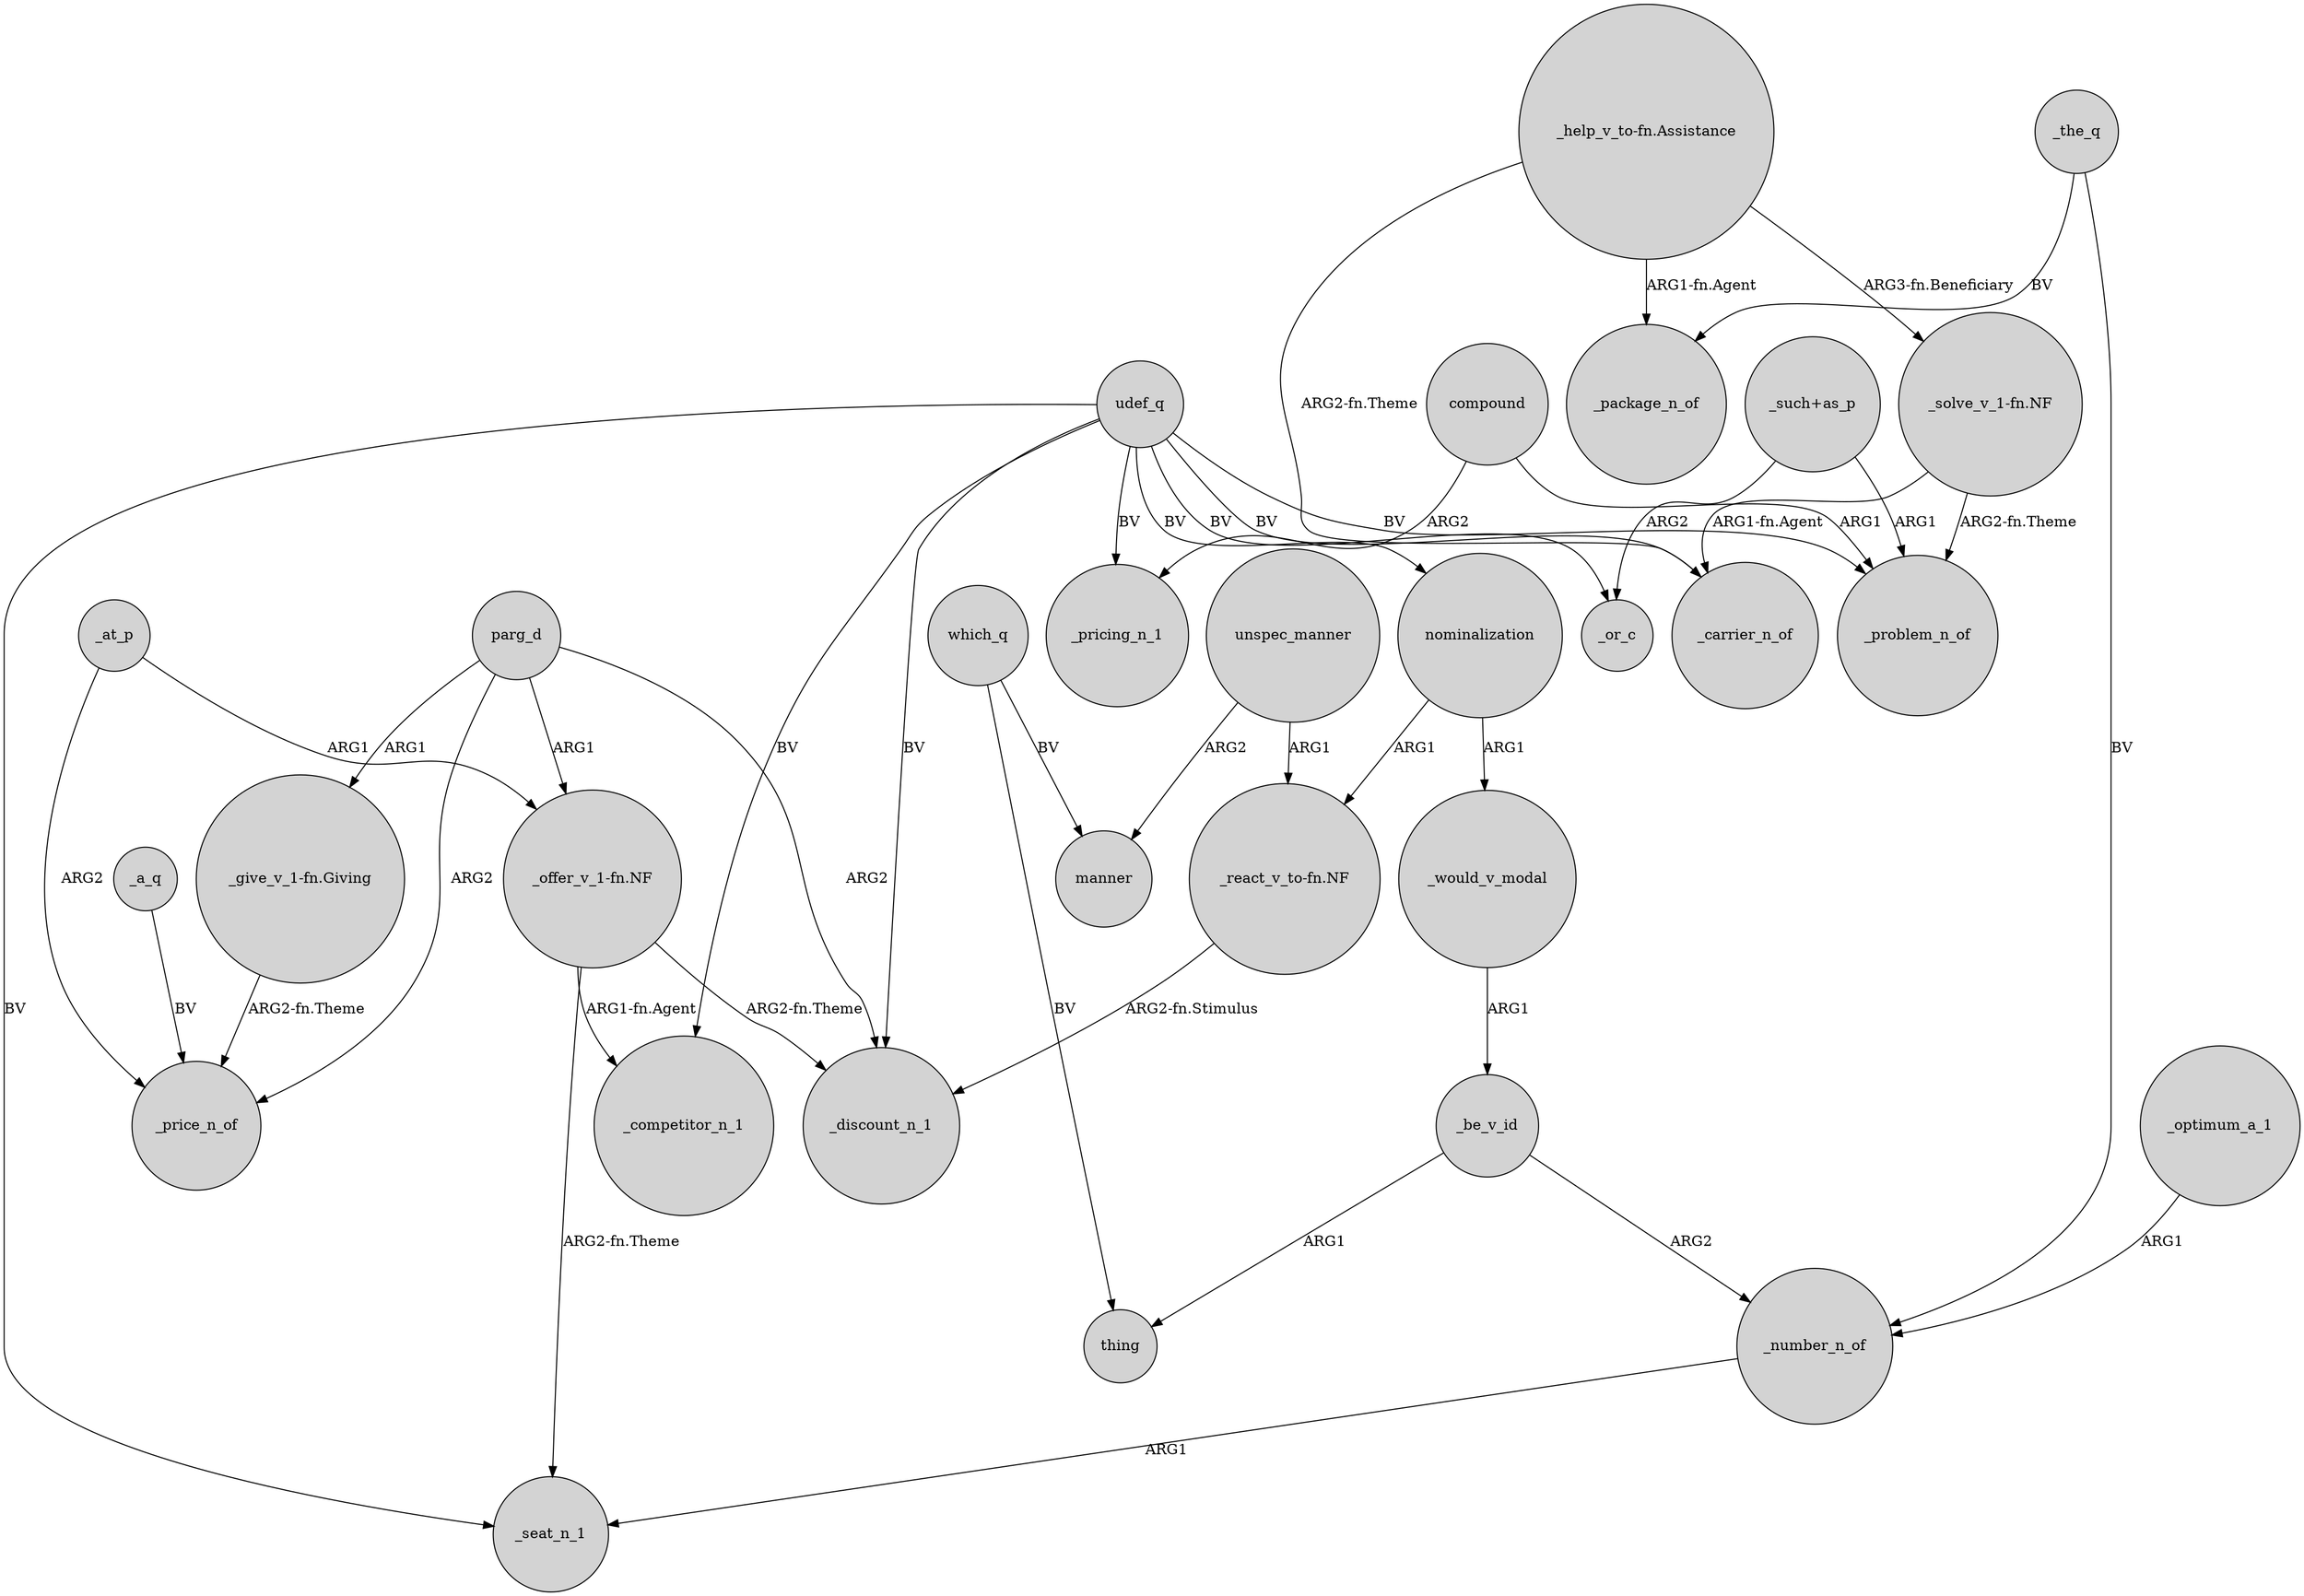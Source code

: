 digraph {
	node [shape=circle style=filled]
	parg_d -> _discount_n_1 [label=ARG2]
	"_help_v_to-fn.Assistance" -> _carrier_n_of [label="ARG2-fn.Theme"]
	compound -> _pricing_n_1 [label=ARG2]
	_be_v_id -> _number_n_of [label=ARG2]
	_the_q -> _package_n_of [label=BV]
	"_such+as_p" -> _problem_n_of [label=ARG1]
	nominalization -> _would_v_modal [label=ARG1]
	_optimum_a_1 -> _number_n_of [label=ARG1]
	"_solve_v_1-fn.NF" -> _carrier_n_of [label="ARG1-fn.Agent"]
	"_help_v_to-fn.Assistance" -> _package_n_of [label="ARG1-fn.Agent"]
	_the_q -> _number_n_of [label=BV]
	_would_v_modal -> _be_v_id [label=ARG1]
	"_help_v_to-fn.Assistance" -> "_solve_v_1-fn.NF" [label="ARG3-fn.Beneficiary"]
	_number_n_of -> _seat_n_1 [label=ARG1]
	udef_q -> _problem_n_of [label=BV]
	which_q -> manner [label=BV]
	udef_q -> _or_c [label=BV]
	udef_q -> _discount_n_1 [label=BV]
	nominalization -> "_react_v_to-fn.NF" [label=ARG1]
	"_such+as_p" -> _or_c [label=ARG2]
	_at_p -> "_offer_v_1-fn.NF" [label=ARG1]
	"_offer_v_1-fn.NF" -> _seat_n_1 [label="ARG2-fn.Theme"]
	compound -> _problem_n_of [label=ARG1]
	unspec_manner -> "_react_v_to-fn.NF" [label=ARG1]
	"_offer_v_1-fn.NF" -> _competitor_n_1 [label="ARG1-fn.Agent"]
	_be_v_id -> thing [label=ARG1]
	udef_q -> nominalization [label=BV]
	udef_q -> _carrier_n_of [label=BV]
	udef_q -> _pricing_n_1 [label=BV]
	udef_q -> _seat_n_1 [label=BV]
	"_offer_v_1-fn.NF" -> _discount_n_1 [label="ARG2-fn.Theme"]
	parg_d -> _price_n_of [label=ARG2]
	"_solve_v_1-fn.NF" -> _problem_n_of [label="ARG2-fn.Theme"]
	udef_q -> _competitor_n_1 [label=BV]
	_at_p -> _price_n_of [label=ARG2]
	parg_d -> "_offer_v_1-fn.NF" [label=ARG1]
	"_give_v_1-fn.Giving" -> _price_n_of [label="ARG2-fn.Theme"]
	unspec_manner -> manner [label=ARG2]
	_a_q -> _price_n_of [label=BV]
	"_react_v_to-fn.NF" -> _discount_n_1 [label="ARG2-fn.Stimulus"]
	parg_d -> "_give_v_1-fn.Giving" [label=ARG1]
	which_q -> thing [label=BV]
}
